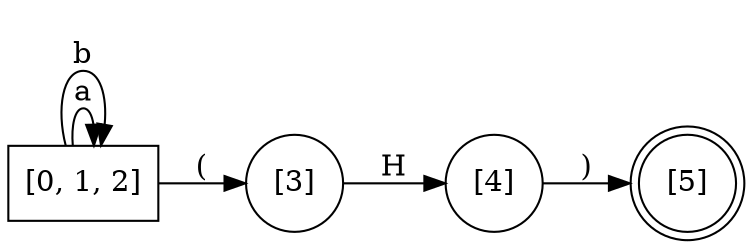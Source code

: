 digraph finite_state_machine {
	rankdir=LR size="8,5"
	node [shape=rectangular]
	"[0, 1, 2]"
	node [shape=doublecircle]
	"[5]"
	node [shape=circle]
	"[0, 1, 2]" -> "[0, 1, 2]" [label=a]
	"[0, 1, 2]" -> "[0, 1, 2]" [label=b]
	"[0, 1, 2]" -> "[3]" [label="("]
	"[3]" -> "[4]" [label=H]
	"[4]" -> "[5]" [label=")"]
}
